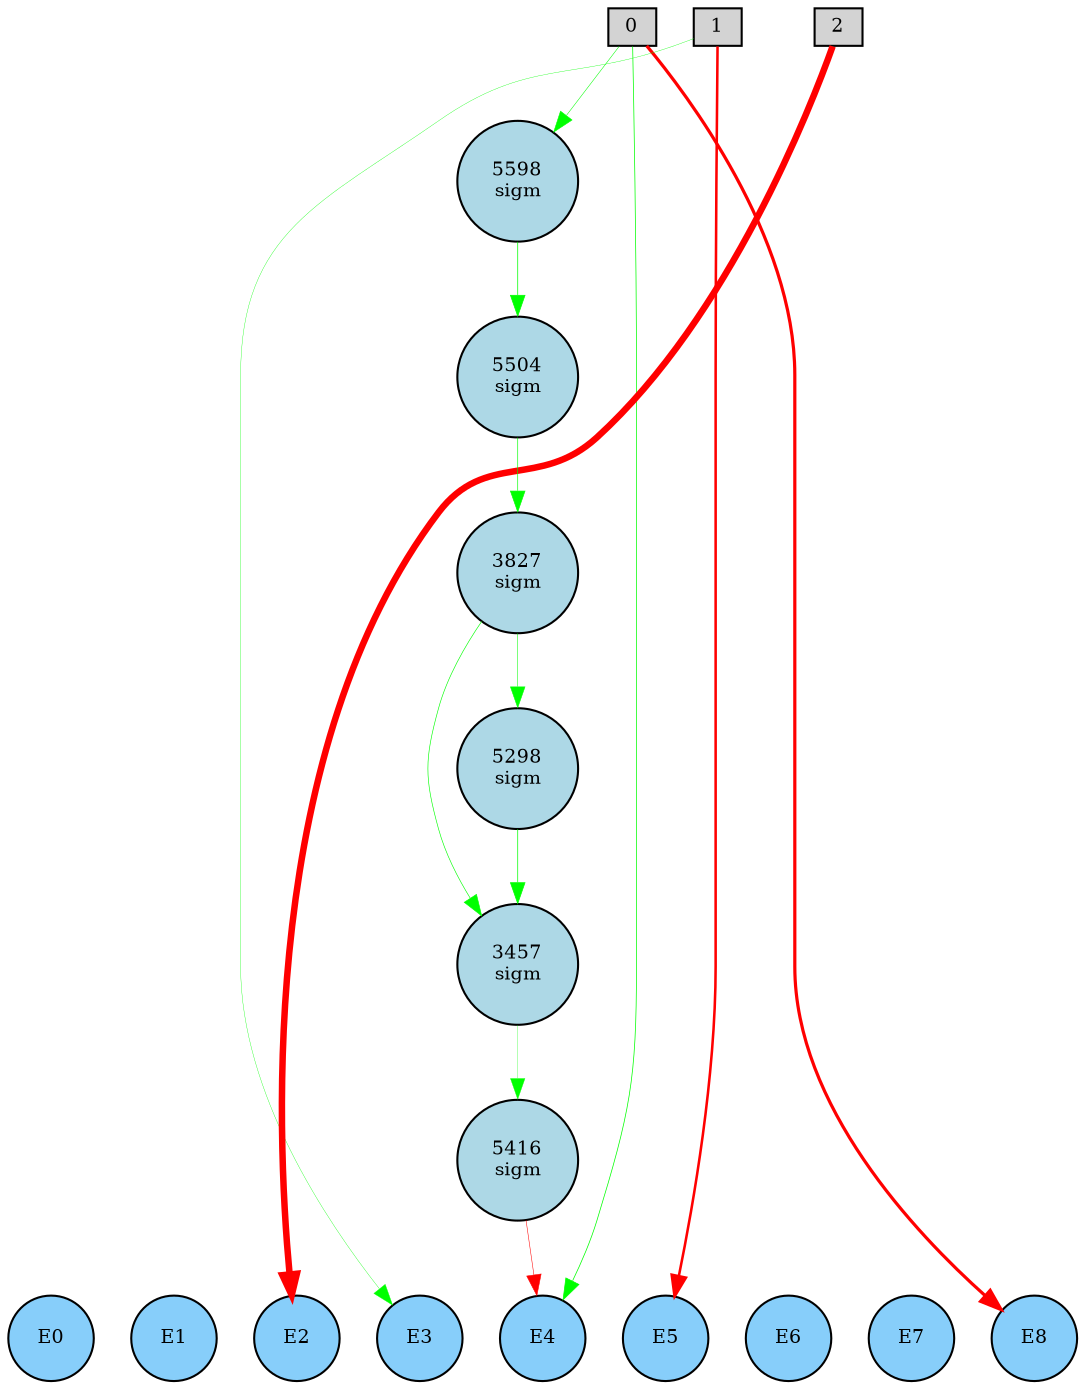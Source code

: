 digraph {
	node [fontsize=9 height=0.2 shape=circle width=0.2]
	subgraph inputs {
		node [shape=box style=filled]
		rank=source
		0 [fillcolor=lightgray]
		1 [fillcolor=lightgray]
		0 -> 1 [style=invis]
		2 [fillcolor=lightgray]
		1 -> 2 [style=invis]
	}
	subgraph outputs {
		node [style=filled]
		rank=sink
		E0 [fillcolor=lightskyblue fontsize=9 height=0.2 shape=circle width=0.2]
		E1 [fillcolor=lightskyblue fontsize=9 height=0.2 shape=circle width=0.2]
		E0 -> E1 [style=invis]
		E2 [fillcolor=lightskyblue fontsize=9 height=0.2 shape=circle width=0.2]
		E1 -> E2 [style=invis]
		E3 [fillcolor=lightskyblue fontsize=9 height=0.2 shape=circle width=0.2]
		E2 -> E3 [style=invis]
		E4 [fillcolor=lightskyblue fontsize=9 height=0.2 shape=circle width=0.2]
		E3 -> E4 [style=invis]
		E5 [fillcolor=lightskyblue fontsize=9 height=0.2 shape=circle width=0.2]
		E4 -> E5 [style=invis]
		E6 [fillcolor=lightskyblue fontsize=9 height=0.2 shape=circle width=0.2]
		E5 -> E6 [style=invis]
		E7 [fillcolor=lightskyblue fontsize=9 height=0.2 shape=circle width=0.2]
		E6 -> E7 [style=invis]
		E8 [fillcolor=lightskyblue fontsize=9 height=0.2 shape=circle width=0.2]
		E7 -> E8 [style=invis]
	}
	5504 [label="5504
sigm" fillcolor=lightblue style=filled]
	3457 [label="3457
sigm" fillcolor=lightblue style=filled]
	5416 [label="5416
sigm" fillcolor=lightblue style=filled]
	5598 [label="5598
sigm" fillcolor=lightblue style=filled]
	5298 [label="5298
sigm" fillcolor=lightblue style=filled]
	3827 [label="3827
sigm" fillcolor=lightblue style=filled]
	1 -> E5 [color=red penwidth=1.2260019708350056 style=solid]
	2 -> E2 [color=red penwidth=3.1206615041832166 style=solid]
	0 -> E8 [color=red penwidth=1.5352616013493778 style=solid]
	3827 -> 3457 [color=green penwidth=0.2992072853134034 style=solid]
	1 -> E3 [color=green penwidth=0.16665793701153853 style=solid]
	3827 -> 5298 [color=green penwidth=0.25014205437044923 style=solid]
	5298 -> 3457 [color=green penwidth=0.34913751583166786 style=solid]
	3457 -> 5416 [color=green penwidth=0.14304820217294154 style=solid]
	0 -> E4 [color=green penwidth=0.3534093631694024 style=solid]
	5504 -> 3827 [color=green penwidth=0.3095249751976386 style=solid]
	5416 -> E4 [color=red penwidth=0.24954066624020374 style=solid]
	0 -> 5598 [color=green penwidth=0.24856529497024055 style=solid]
	5598 -> 5504 [color=green penwidth=0.35519395621081684 style=solid]
}
